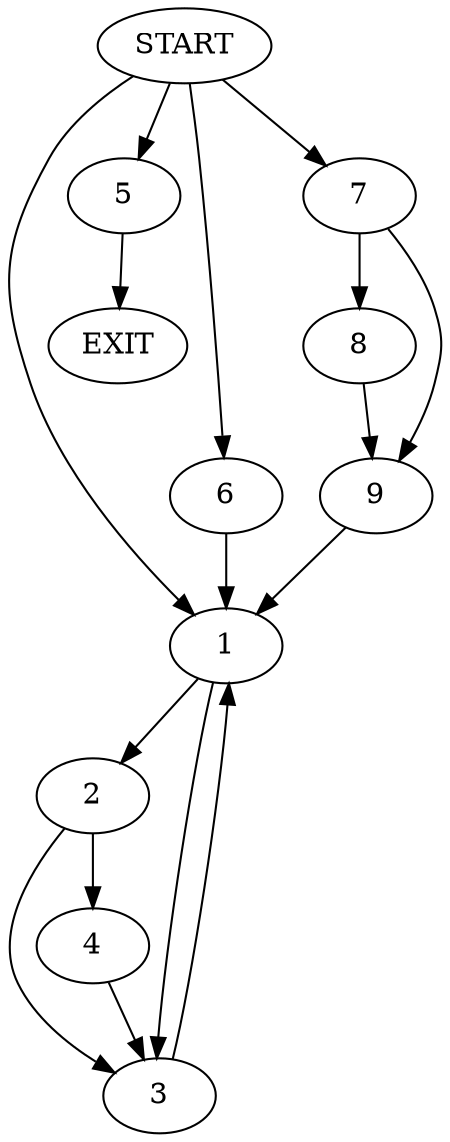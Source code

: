 digraph {
0 [label="START"]
10 [label="EXIT"]
0 -> 1
1 -> 2
1 -> 3
2 -> 3
2 -> 4
3 -> 1
4 -> 3
0 -> 5
5 -> 10
0 -> 6
6 -> 1
0 -> 7
7 -> 8
7 -> 9
8 -> 9
9 -> 1
}
